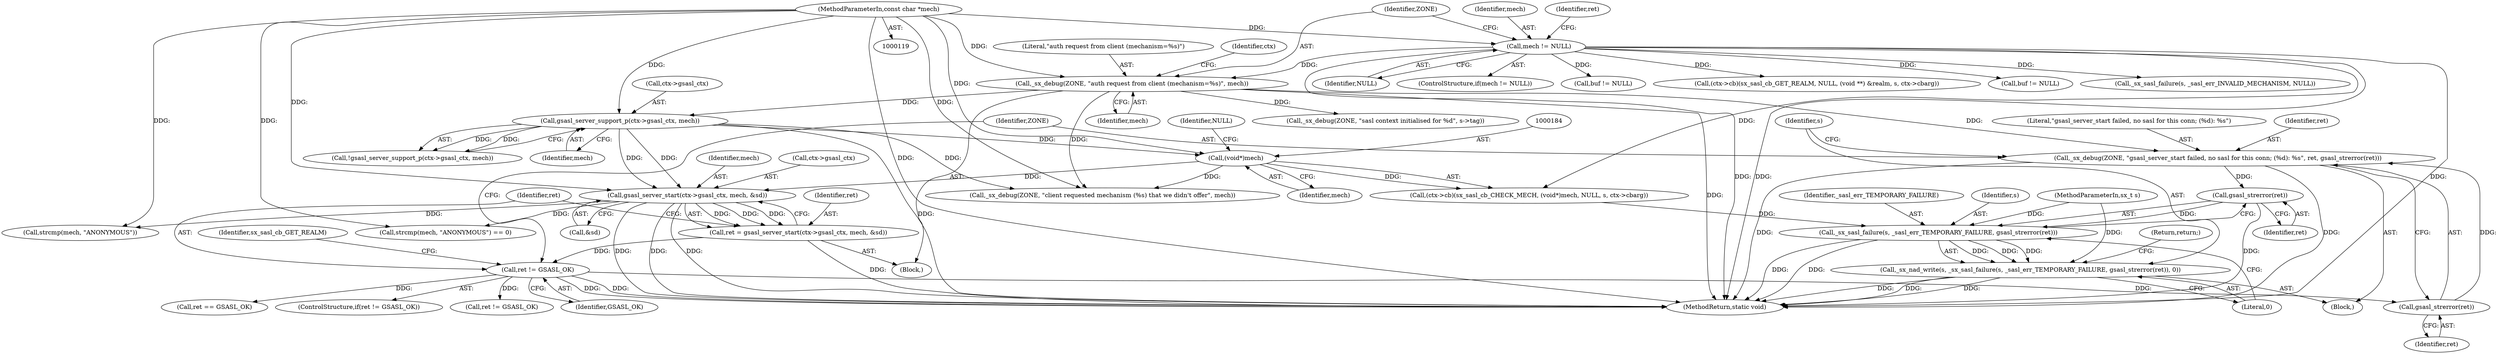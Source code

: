 digraph "0_jabberd2_8416ae54ecefa670534f27a31db71d048b9c7f16_0@API" {
"1000230" [label="(Call,gsasl_strerror(ret))"];
"1000219" [label="(Call,_sx_debug(ZONE, \"gsasl_server_start failed, no sasl for this conn; (%d): %s\", ret, gsasl_strerror(ret)))"];
"1000168" [label="(Call,_sx_debug(ZONE, \"auth request from client (mechanism=%s)\", mech))"];
"1000164" [label="(Call,mech != NULL)"];
"1000123" [label="(MethodParameterIn,const char *mech)"];
"1000223" [label="(Call,gsasl_strerror(ret))"];
"1000215" [label="(Call,ret != GSASL_OK)"];
"1000205" [label="(Call,ret = gsasl_server_start(ctx->gsasl_ctx, mech, &sd))"];
"1000207" [label="(Call,gsasl_server_start(ctx->gsasl_ctx, mech, &sd))"];
"1000175" [label="(Call,gsasl_server_support_p(ctx->gsasl_ctx, mech))"];
"1000183" [label="(Call,(void*)mech)"];
"1000227" [label="(Call,_sx_sasl_failure(s, _sasl_err_TEMPORARY_FAILURE, gsasl_strerror(ret)))"];
"1000225" [label="(Call,_sx_nad_write(s, _sx_sasl_failure(s, _sasl_err_TEMPORARY_FAILURE, gsasl_strerror(ret)), 0))"];
"1000175" [label="(Call,gsasl_server_support_p(ctx->gsasl_ctx, mech))"];
"1000217" [label="(Identifier,GSASL_OK)"];
"1000235" [label="(Identifier,sx_sasl_cb_GET_REALM)"];
"1000174" [label="(Call,!gsasl_server_support_p(ctx->gsasl_ctx, mech))"];
"1000226" [label="(Identifier,s)"];
"1000233" [label="(Return,return;)"];
"1000205" [label="(Call,ret = gsasl_server_start(ctx->gsasl_ctx, mech, &sd))"];
"1000605" [label="(Call,ret == GSASL_OK)"];
"1000211" [label="(Identifier,mech)"];
"1000166" [label="(Identifier,NULL)"];
"1000171" [label="(Identifier,mech)"];
"1000206" [label="(Identifier,ret)"];
"1000170" [label="(Literal,\"auth request from client (mechanism=%s)\")"];
"1000219" [label="(Call,_sx_debug(ZONE, \"gsasl_server_start failed, no sasl for this conn; (%d): %s\", ret, gsasl_strerror(ret)))"];
"1000163" [label="(ControlStructure,if(mech != NULL))"];
"1000428" [label="(Call,strcmp(mech, \"ANONYMOUS\"))"];
"1000120" [label="(MethodParameterIn,sx_t s)"];
"1000427" [label="(Call,strcmp(mech, \"ANONYMOUS\") == 0)"];
"1000183" [label="(Call,(void*)mech)"];
"1000214" [label="(ControlStructure,if(ret != GSASL_OK))"];
"1000181" [label="(Call,(ctx->cb)(sx_sasl_cb_CHECK_MECH, (void*)mech, NULL, s, ctx->cbarg))"];
"1000577" [label="(Call,buf != NULL)"];
"1000177" [label="(Identifier,ctx)"];
"1000232" [label="(Literal,0)"];
"1000186" [label="(Identifier,NULL)"];
"1000223" [label="(Call,gsasl_strerror(ret))"];
"1000215" [label="(Call,ret != GSASL_OK)"];
"1000218" [label="(Block,)"];
"1000230" [label="(Call,gsasl_strerror(ret))"];
"1000409" [label="(Call,_sx_debug(ZONE, \"sasl context initialised for %d\", s->tag))"];
"1000212" [label="(Call,&sd)"];
"1000220" [label="(Identifier,ZONE)"];
"1000169" [label="(Identifier,ZONE)"];
"1000208" [label="(Call,ctx->gsasl_ctx)"];
"1000234" [label="(Call,(ctx->cb)(sx_sasl_cb_GET_REALM, NULL, (void **) &realm, s, ctx->cbarg))"];
"1000229" [label="(Identifier,_sasl_err_TEMPORARY_FAILURE)"];
"1000599" [label="(Call,buf != NULL)"];
"1000207" [label="(Call,gsasl_server_start(ctx->gsasl_ctx, mech, &sd))"];
"1000199" [label="(Call,_sx_sasl_failure(s, _sasl_err_INVALID_MECHANISM, NULL))"];
"1000167" [label="(Block,)"];
"1000221" [label="(Literal,\"gsasl_server_start failed, no sasl for this conn; (%d): %s\")"];
"1000228" [label="(Identifier,s)"];
"1000222" [label="(Identifier,ret)"];
"1000805" [label="(MethodReturn,static void)"];
"1000227" [label="(Call,_sx_sasl_failure(s, _sasl_err_TEMPORARY_FAILURE, gsasl_strerror(ret)))"];
"1000168" [label="(Call,_sx_debug(ZONE, \"auth request from client (mechanism=%s)\", mech))"];
"1000224" [label="(Identifier,ret)"];
"1000176" [label="(Call,ctx->gsasl_ctx)"];
"1000494" [label="(Call,ret != GSASL_OK)"];
"1000231" [label="(Identifier,ret)"];
"1000193" [label="(Call,_sx_debug(ZONE, \"client requested mechanism (%s) that we didn't offer\", mech))"];
"1000165" [label="(Identifier,mech)"];
"1000123" [label="(MethodParameterIn,const char *mech)"];
"1000185" [label="(Identifier,mech)"];
"1000216" [label="(Identifier,ret)"];
"1000179" [label="(Identifier,mech)"];
"1000225" [label="(Call,_sx_nad_write(s, _sx_sasl_failure(s, _sasl_err_TEMPORARY_FAILURE, gsasl_strerror(ret)), 0))"];
"1000164" [label="(Call,mech != NULL)"];
"1000532" [label="(Identifier,ret)"];
"1000230" -> "1000227"  [label="AST: "];
"1000230" -> "1000231"  [label="CFG: "];
"1000231" -> "1000230"  [label="AST: "];
"1000227" -> "1000230"  [label="CFG: "];
"1000230" -> "1000805"  [label="DDG: "];
"1000230" -> "1000227"  [label="DDG: "];
"1000219" -> "1000230"  [label="DDG: "];
"1000219" -> "1000218"  [label="AST: "];
"1000219" -> "1000223"  [label="CFG: "];
"1000220" -> "1000219"  [label="AST: "];
"1000221" -> "1000219"  [label="AST: "];
"1000222" -> "1000219"  [label="AST: "];
"1000223" -> "1000219"  [label="AST: "];
"1000226" -> "1000219"  [label="CFG: "];
"1000219" -> "1000805"  [label="DDG: "];
"1000219" -> "1000805"  [label="DDG: "];
"1000168" -> "1000219"  [label="DDG: "];
"1000223" -> "1000219"  [label="DDG: "];
"1000168" -> "1000167"  [label="AST: "];
"1000168" -> "1000171"  [label="CFG: "];
"1000169" -> "1000168"  [label="AST: "];
"1000170" -> "1000168"  [label="AST: "];
"1000171" -> "1000168"  [label="AST: "];
"1000177" -> "1000168"  [label="CFG: "];
"1000168" -> "1000805"  [label="DDG: "];
"1000164" -> "1000168"  [label="DDG: "];
"1000123" -> "1000168"  [label="DDG: "];
"1000168" -> "1000175"  [label="DDG: "];
"1000168" -> "1000193"  [label="DDG: "];
"1000168" -> "1000409"  [label="DDG: "];
"1000164" -> "1000163"  [label="AST: "];
"1000164" -> "1000166"  [label="CFG: "];
"1000165" -> "1000164"  [label="AST: "];
"1000166" -> "1000164"  [label="AST: "];
"1000169" -> "1000164"  [label="CFG: "];
"1000532" -> "1000164"  [label="CFG: "];
"1000164" -> "1000805"  [label="DDG: "];
"1000164" -> "1000805"  [label="DDG: "];
"1000164" -> "1000805"  [label="DDG: "];
"1000123" -> "1000164"  [label="DDG: "];
"1000164" -> "1000181"  [label="DDG: "];
"1000164" -> "1000199"  [label="DDG: "];
"1000164" -> "1000234"  [label="DDG: "];
"1000164" -> "1000577"  [label="DDG: "];
"1000164" -> "1000599"  [label="DDG: "];
"1000123" -> "1000119"  [label="AST: "];
"1000123" -> "1000805"  [label="DDG: "];
"1000123" -> "1000175"  [label="DDG: "];
"1000123" -> "1000183"  [label="DDG: "];
"1000123" -> "1000193"  [label="DDG: "];
"1000123" -> "1000207"  [label="DDG: "];
"1000123" -> "1000427"  [label="DDG: "];
"1000123" -> "1000428"  [label="DDG: "];
"1000223" -> "1000224"  [label="CFG: "];
"1000224" -> "1000223"  [label="AST: "];
"1000215" -> "1000223"  [label="DDG: "];
"1000215" -> "1000214"  [label="AST: "];
"1000215" -> "1000217"  [label="CFG: "];
"1000216" -> "1000215"  [label="AST: "];
"1000217" -> "1000215"  [label="AST: "];
"1000220" -> "1000215"  [label="CFG: "];
"1000235" -> "1000215"  [label="CFG: "];
"1000215" -> "1000805"  [label="DDG: "];
"1000215" -> "1000805"  [label="DDG: "];
"1000205" -> "1000215"  [label="DDG: "];
"1000215" -> "1000494"  [label="DDG: "];
"1000215" -> "1000605"  [label="DDG: "];
"1000205" -> "1000167"  [label="AST: "];
"1000205" -> "1000207"  [label="CFG: "];
"1000206" -> "1000205"  [label="AST: "];
"1000207" -> "1000205"  [label="AST: "];
"1000216" -> "1000205"  [label="CFG: "];
"1000205" -> "1000805"  [label="DDG: "];
"1000207" -> "1000205"  [label="DDG: "];
"1000207" -> "1000205"  [label="DDG: "];
"1000207" -> "1000205"  [label="DDG: "];
"1000207" -> "1000212"  [label="CFG: "];
"1000208" -> "1000207"  [label="AST: "];
"1000211" -> "1000207"  [label="AST: "];
"1000212" -> "1000207"  [label="AST: "];
"1000207" -> "1000805"  [label="DDG: "];
"1000207" -> "1000805"  [label="DDG: "];
"1000207" -> "1000805"  [label="DDG: "];
"1000175" -> "1000207"  [label="DDG: "];
"1000175" -> "1000207"  [label="DDG: "];
"1000183" -> "1000207"  [label="DDG: "];
"1000207" -> "1000427"  [label="DDG: "];
"1000207" -> "1000428"  [label="DDG: "];
"1000175" -> "1000174"  [label="AST: "];
"1000175" -> "1000179"  [label="CFG: "];
"1000176" -> "1000175"  [label="AST: "];
"1000179" -> "1000175"  [label="AST: "];
"1000174" -> "1000175"  [label="CFG: "];
"1000175" -> "1000805"  [label="DDG: "];
"1000175" -> "1000174"  [label="DDG: "];
"1000175" -> "1000174"  [label="DDG: "];
"1000175" -> "1000183"  [label="DDG: "];
"1000175" -> "1000193"  [label="DDG: "];
"1000183" -> "1000181"  [label="AST: "];
"1000183" -> "1000185"  [label="CFG: "];
"1000184" -> "1000183"  [label="AST: "];
"1000185" -> "1000183"  [label="AST: "];
"1000186" -> "1000183"  [label="CFG: "];
"1000183" -> "1000181"  [label="DDG: "];
"1000183" -> "1000193"  [label="DDG: "];
"1000227" -> "1000225"  [label="AST: "];
"1000228" -> "1000227"  [label="AST: "];
"1000229" -> "1000227"  [label="AST: "];
"1000232" -> "1000227"  [label="CFG: "];
"1000227" -> "1000805"  [label="DDG: "];
"1000227" -> "1000805"  [label="DDG: "];
"1000227" -> "1000225"  [label="DDG: "];
"1000227" -> "1000225"  [label="DDG: "];
"1000227" -> "1000225"  [label="DDG: "];
"1000181" -> "1000227"  [label="DDG: "];
"1000120" -> "1000227"  [label="DDG: "];
"1000225" -> "1000218"  [label="AST: "];
"1000225" -> "1000232"  [label="CFG: "];
"1000226" -> "1000225"  [label="AST: "];
"1000232" -> "1000225"  [label="AST: "];
"1000233" -> "1000225"  [label="CFG: "];
"1000225" -> "1000805"  [label="DDG: "];
"1000225" -> "1000805"  [label="DDG: "];
"1000225" -> "1000805"  [label="DDG: "];
"1000120" -> "1000225"  [label="DDG: "];
}
